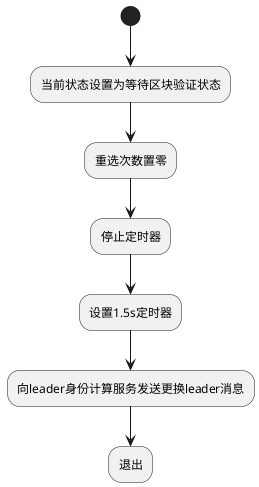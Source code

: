 @startuml
(*) --> 当前状态设置为等待区块验证状态
--> 重选次数置零
--> 停止定时器
--> 设置1.5s定时器
--> 向leader身份计算服务发送更换leader消息
--> 退出
@enduml